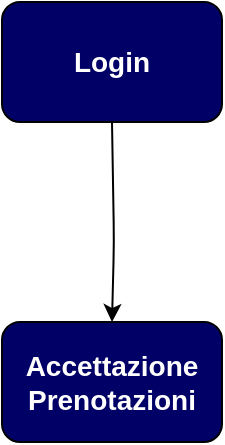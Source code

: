 <mxfile version="13.10.4" type="device"><diagram id="2iP638h5m3ALFzUXpMlh" name="Page-1"><mxGraphModel dx="1422" dy="791" grid="1" gridSize="10" guides="1" tooltips="1" connect="1" arrows="1" fold="1" page="1" pageScale="1" pageWidth="827" pageHeight="1169" math="0" shadow="0"><root><mxCell id="0"/><mxCell id="1" parent="0"/><mxCell id="iqTnT5oIbIkL11xokNBo-3" value="Login" style="rounded=1;whiteSpace=wrap;html=1;fillColor=#000066;fontColor=#FFFFFF;fontStyle=1;fontSize=14;" vertex="1" parent="1"><mxGeometry x="359" y="160" width="110" height="60" as="geometry"/></mxCell><mxCell id="iqTnT5oIbIkL11xokNBo-7" value="Accettazione Prenotazioni" style="rounded=1;whiteSpace=wrap;html=1;fillColor=#000066;fontColor=#FFFFFF;fontStyle=1;fontSize=14;" vertex="1" parent="1"><mxGeometry x="359" y="320" width="110" height="60" as="geometry"/></mxCell><mxCell id="iqTnT5oIbIkL11xokNBo-12" value="" style="endArrow=classic;html=1;exitX=0.5;exitY=1;exitDx=0;exitDy=0;entryX=0.5;entryY=0;entryDx=0;entryDy=0;" edge="1" parent="1" source="iqTnT5oIbIkL11xokNBo-3" target="iqTnT5oIbIkL11xokNBo-7"><mxGeometry width="50" height="50" relative="1" as="geometry"><mxPoint x="254" y="220" as="sourcePoint"/><mxPoint x="709" y="270" as="targetPoint"/><Array as="points"><mxPoint x="415" y="280"/></Array></mxGeometry></mxCell></root></mxGraphModel></diagram></mxfile>